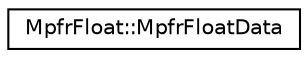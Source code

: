 digraph "Graphical Class Hierarchy"
{
 // LATEX_PDF_SIZE
  edge [fontname="Helvetica",fontsize="10",labelfontname="Helvetica",labelfontsize="10"];
  node [fontname="Helvetica",fontsize="10",shape=record];
  rankdir="LR";
  Node0 [label="MpfrFloat::MpfrFloatData",height=0.2,width=0.4,color="black", fillcolor="white", style="filled",URL="$structMpfrFloat_1_1MpfrFloatData.html",tooltip=" "];
}
